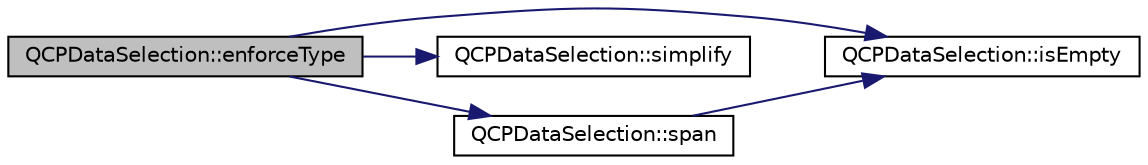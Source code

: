 digraph "QCPDataSelection::enforceType"
{
 // LATEX_PDF_SIZE
  edge [fontname="Helvetica",fontsize="10",labelfontname="Helvetica",labelfontsize="10"];
  node [fontname="Helvetica",fontsize="10",shape=record];
  rankdir="LR";
  Node1 [label="QCPDataSelection::enforceType",height=0.2,width=0.4,color="black", fillcolor="grey75", style="filled", fontcolor="black",tooltip=" "];
  Node1 -> Node2 [color="midnightblue",fontsize="10",style="solid",fontname="Helvetica"];
  Node2 [label="QCPDataSelection::isEmpty",height=0.2,width=0.4,color="black", fillcolor="white", style="filled",URL="$classQCPDataSelection.html#a7f7526b475998dc0c3d6c376b24736c9",tooltip=" "];
  Node1 -> Node3 [color="midnightblue",fontsize="10",style="solid",fontname="Helvetica"];
  Node3 [label="QCPDataSelection::simplify",height=0.2,width=0.4,color="black", fillcolor="white", style="filled",URL="$classQCPDataSelection.html#a4a2fbad1a6e4d1dd26fdfdf88956f2a4",tooltip=" "];
  Node1 -> Node4 [color="midnightblue",fontsize="10",style="solid",fontname="Helvetica"];
  Node4 [label="QCPDataSelection::span",height=0.2,width=0.4,color="black", fillcolor="white", style="filled",URL="$classQCPDataSelection.html#a890f9291e0b7f065747040de5d68ff7d",tooltip=" "];
  Node4 -> Node2 [color="midnightblue",fontsize="10",style="solid",fontname="Helvetica"];
}
